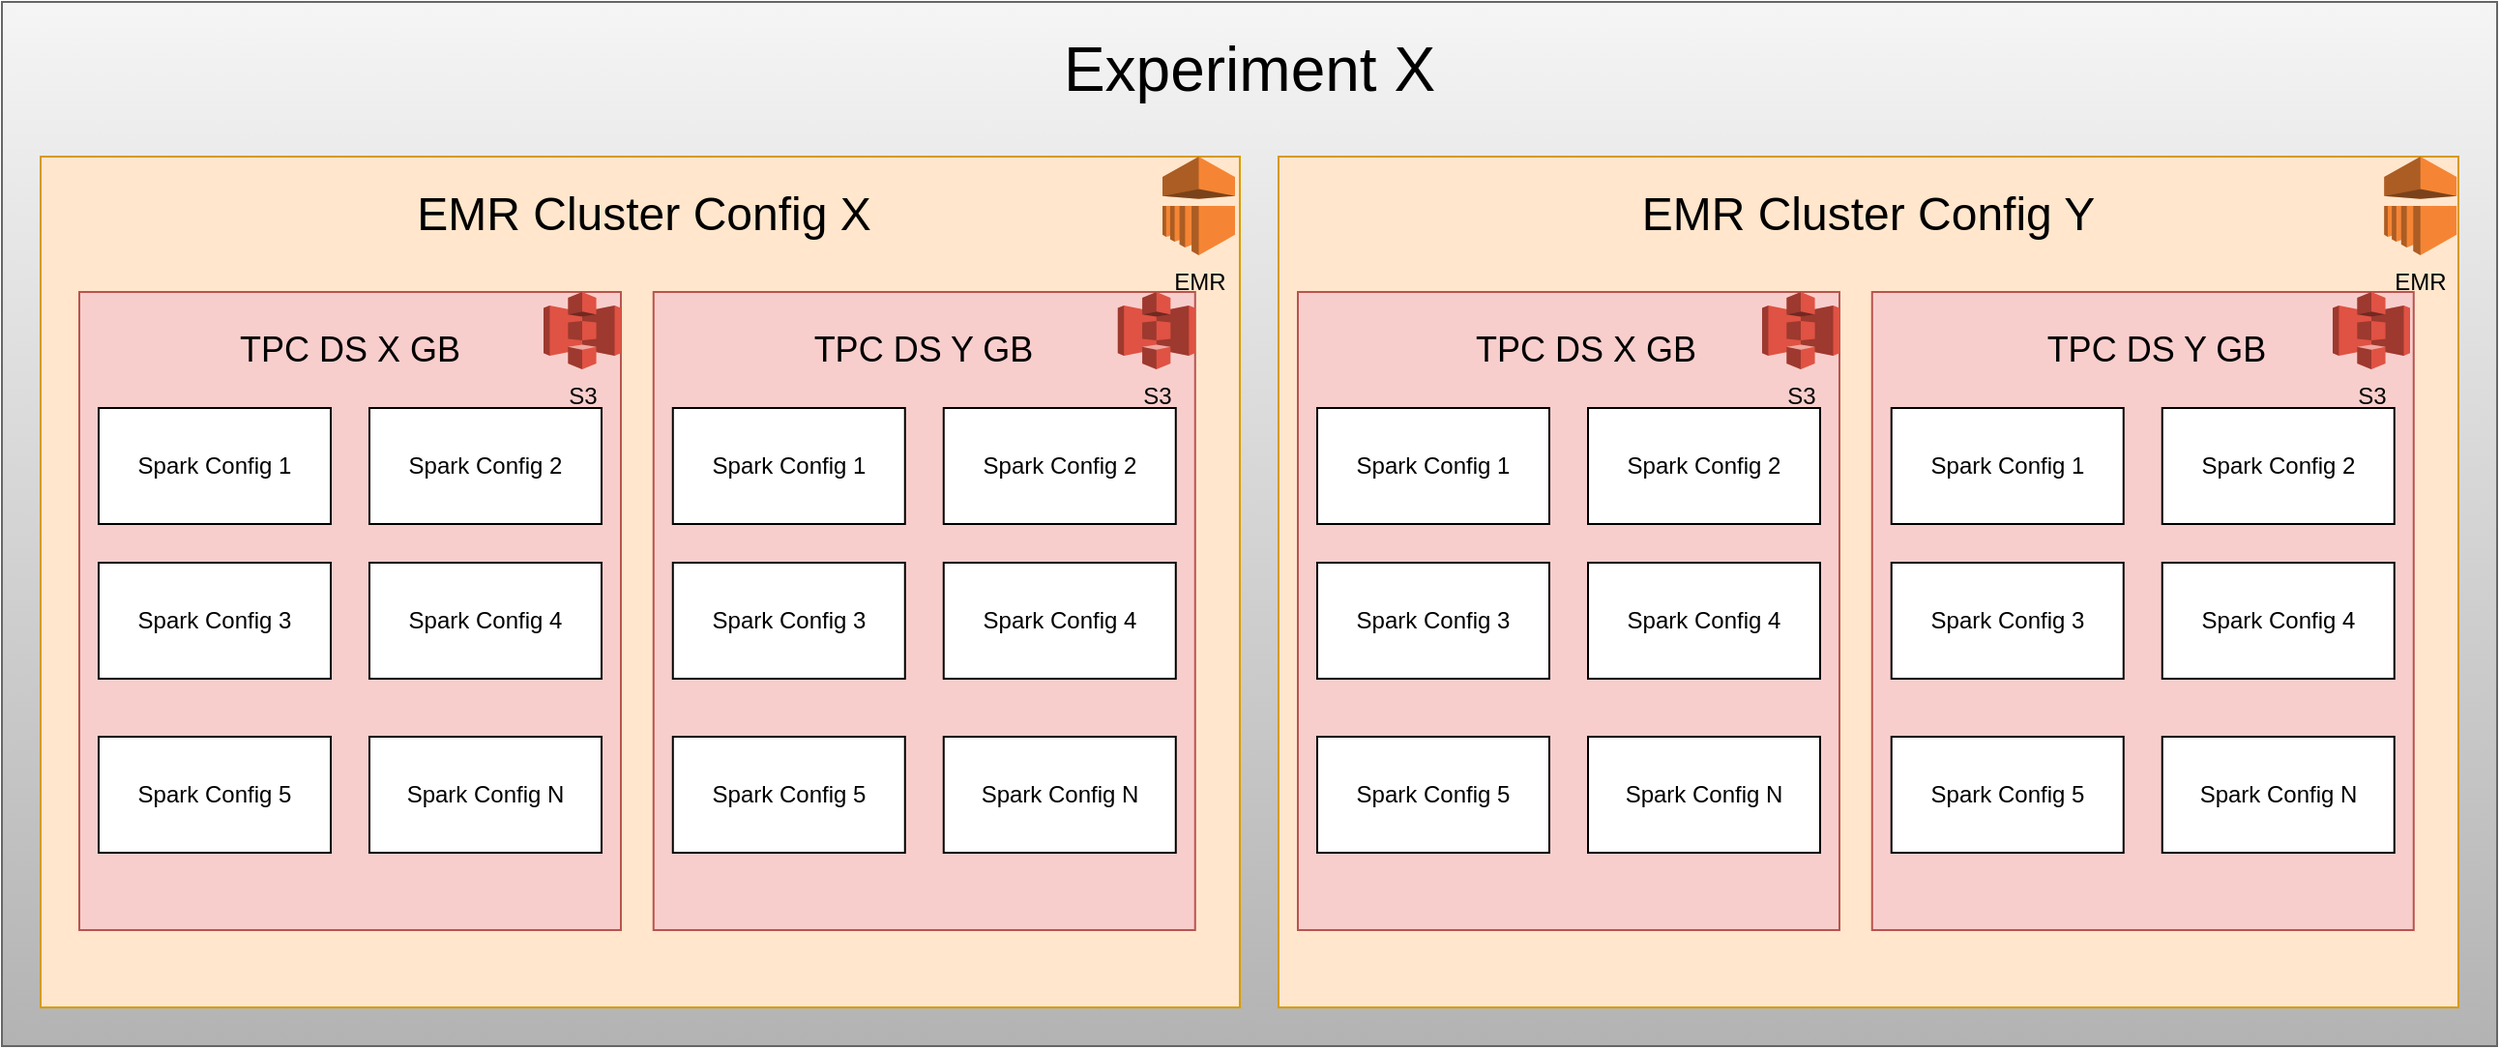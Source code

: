 <mxfile version="14.5.1" type="device"><diagram id="aBqXI-XEQjxkjBs0uVXz" name="Page-1"><mxGraphModel dx="1718" dy="651" grid="1" gridSize="10" guides="1" tooltips="1" connect="1" arrows="1" fold="1" page="1" pageScale="1" pageWidth="850" pageHeight="1100" math="0" shadow="0"><root><mxCell id="0"/><mxCell id="1" parent="0"/><mxCell id="s_fP7KTSvI_QpwckHDuU-19" value="" style="rounded=0;whiteSpace=wrap;html=1;gradientColor=#b3b3b3;fillColor=#f5f5f5;strokeColor=#666666;" vertex="1" parent="1"><mxGeometry x="70" y="670" width="1290" height="540" as="geometry"/></mxCell><mxCell id="s_fP7KTSvI_QpwckHDuU-1" value="" style="rounded=0;whiteSpace=wrap;html=1;fillColor=#ffe6cc;strokeColor=#d79b00;" vertex="1" parent="1"><mxGeometry x="90" y="750" width="620" height="440" as="geometry"/></mxCell><mxCell id="s_fP7KTSvI_QpwckHDuU-2" value="EMR" style="outlineConnect=0;dashed=0;verticalLabelPosition=bottom;verticalAlign=top;align=center;html=1;shape=mxgraph.aws3.emr;fillColor=#F58534;gradientColor=none;" vertex="1" parent="1"><mxGeometry x="670.0" y="750" width="37.5" height="51" as="geometry"/></mxCell><mxCell id="s_fP7KTSvI_QpwckHDuU-4" value="&lt;b&gt;AWS S3&lt;/b&gt;" style="outlineConnect=0;dashed=0;verticalLabelPosition=bottom;verticalAlign=top;align=center;html=1;shape=mxgraph.aws3.s3;fillColor=#E05243;gradientColor=none;" vertex="1" parent="1"><mxGeometry x="623.75" y="830" width="46.25" height="46.5" as="geometry"/></mxCell><mxCell id="s_fP7KTSvI_QpwckHDuU-20" value="&lt;font style=&quot;font-size: 24px&quot;&gt;EMR Cluster Config X&lt;/font&gt;" style="text;html=1;strokeColor=none;fillColor=none;align=center;verticalAlign=middle;whiteSpace=wrap;rounded=0;" vertex="1" parent="1"><mxGeometry x="267.4" y="770" width="270" height="20" as="geometry"/></mxCell><mxCell id="s_fP7KTSvI_QpwckHDuU-21" value="&lt;font style=&quot;font-size: 32px&quot;&gt;Experiment X&lt;/font&gt;" style="text;html=1;strokeColor=none;fillColor=none;align=center;verticalAlign=middle;whiteSpace=wrap;rounded=0;" vertex="1" parent="1"><mxGeometry x="590" y="690" width="250" height="30" as="geometry"/></mxCell><mxCell id="s_fP7KTSvI_QpwckHDuU-23" value="" style="rounded=0;whiteSpace=wrap;html=1;fillColor=#f8cecc;strokeColor=#b85450;" vertex="1" parent="1"><mxGeometry x="110" y="820" width="280" height="330" as="geometry"/></mxCell><mxCell id="s_fP7KTSvI_QpwckHDuU-24" value="" style="rounded=0;whiteSpace=wrap;html=1;fillColor=#f8cecc;strokeColor=#b85450;" vertex="1" parent="1"><mxGeometry x="406.88" y="820" width="280" height="330" as="geometry"/></mxCell><mxCell id="s_fP7KTSvI_QpwckHDuU-25" value="" style="rounded=0;whiteSpace=wrap;html=1;fillColor=#ffe6cc;strokeColor=#d79b00;" vertex="1" parent="1"><mxGeometry x="730" y="750" width="610" height="440" as="geometry"/></mxCell><mxCell id="s_fP7KTSvI_QpwckHDuU-26" value="&lt;font style=&quot;font-size: 18px&quot;&gt;TPC DS X GB&lt;/font&gt;" style="text;html=1;strokeColor=none;fillColor=none;align=center;verticalAlign=middle;whiteSpace=wrap;rounded=0;" vertex="1" parent="1"><mxGeometry x="185" y="840" width="130" height="20" as="geometry"/></mxCell><mxCell id="s_fP7KTSvI_QpwckHDuU-27" value="&lt;font style=&quot;font-size: 18px&quot;&gt;TPC DS Y GB&lt;/font&gt;" style="text;html=1;strokeColor=none;fillColor=none;align=center;verticalAlign=middle;whiteSpace=wrap;rounded=0;" vertex="1" parent="1"><mxGeometry x="485.32" y="840" width="123.12" height="20" as="geometry"/></mxCell><mxCell id="s_fP7KTSvI_QpwckHDuU-28" value="Spark Config 1" style="rounded=0;whiteSpace=wrap;html=1;" vertex="1" parent="1"><mxGeometry x="120" y="880" width="120" height="60" as="geometry"/></mxCell><mxCell id="s_fP7KTSvI_QpwckHDuU-29" value="Spark Config 2" style="rounded=0;whiteSpace=wrap;html=1;" vertex="1" parent="1"><mxGeometry x="260" y="880" width="120" height="60" as="geometry"/></mxCell><mxCell id="s_fP7KTSvI_QpwckHDuU-30" value="Spark Config 3" style="rounded=0;whiteSpace=wrap;html=1;" vertex="1" parent="1"><mxGeometry x="120" y="960" width="120" height="60" as="geometry"/></mxCell><mxCell id="s_fP7KTSvI_QpwckHDuU-31" value="Spark Config 4" style="rounded=0;whiteSpace=wrap;html=1;" vertex="1" parent="1"><mxGeometry x="260" y="960" width="120" height="60" as="geometry"/></mxCell><mxCell id="s_fP7KTSvI_QpwckHDuU-32" value="Spark Config 5" style="rounded=0;whiteSpace=wrap;html=1;" vertex="1" parent="1"><mxGeometry x="120" y="1050" width="120" height="60" as="geometry"/></mxCell><mxCell id="s_fP7KTSvI_QpwckHDuU-33" value="Spark Config N" style="rounded=0;whiteSpace=wrap;html=1;" vertex="1" parent="1"><mxGeometry x="260" y="1050" width="120" height="60" as="geometry"/></mxCell><mxCell id="s_fP7KTSvI_QpwckHDuU-34" value="Spark Config 1&lt;br&gt;" style="rounded=0;whiteSpace=wrap;html=1;" vertex="1" parent="1"><mxGeometry x="416.88" y="880" width="120" height="60" as="geometry"/></mxCell><mxCell id="s_fP7KTSvI_QpwckHDuU-35" value="Spark Config 2" style="rounded=0;whiteSpace=wrap;html=1;" vertex="1" parent="1"><mxGeometry x="556.88" y="880" width="120" height="60" as="geometry"/></mxCell><mxCell id="s_fP7KTSvI_QpwckHDuU-36" value="Spark Config 3" style="rounded=0;whiteSpace=wrap;html=1;" vertex="1" parent="1"><mxGeometry x="416.88" y="960" width="120" height="60" as="geometry"/></mxCell><mxCell id="s_fP7KTSvI_QpwckHDuU-37" value="Spark Config 4" style="rounded=0;whiteSpace=wrap;html=1;" vertex="1" parent="1"><mxGeometry x="556.88" y="960" width="120" height="60" as="geometry"/></mxCell><mxCell id="s_fP7KTSvI_QpwckHDuU-38" value="Spark Config 5" style="rounded=0;whiteSpace=wrap;html=1;" vertex="1" parent="1"><mxGeometry x="416.88" y="1050" width="120" height="60" as="geometry"/></mxCell><mxCell id="s_fP7KTSvI_QpwckHDuU-39" value="Spark Config N" style="rounded=0;whiteSpace=wrap;html=1;" vertex="1" parent="1"><mxGeometry x="556.88" y="1050" width="120" height="60" as="geometry"/></mxCell><mxCell id="s_fP7KTSvI_QpwckHDuU-40" value="&lt;font style=&quot;font-size: 24px&quot;&gt;EMR Cluster Config Y&lt;/font&gt;" style="text;html=1;strokeColor=none;fillColor=none;align=center;verticalAlign=middle;whiteSpace=wrap;rounded=0;" vertex="1" parent="1"><mxGeometry x="890" y="770" width="290" height="20" as="geometry"/></mxCell><mxCell id="s_fP7KTSvI_QpwckHDuU-54" value="" style="rounded=0;whiteSpace=wrap;html=1;fillColor=#f8cecc;strokeColor=#b85450;" vertex="1" parent="1"><mxGeometry x="740" y="820" width="280" height="330" as="geometry"/></mxCell><mxCell id="s_fP7KTSvI_QpwckHDuU-55" value="" style="rounded=0;whiteSpace=wrap;html=1;fillColor=#f8cecc;strokeColor=#b85450;" vertex="1" parent="1"><mxGeometry x="1036.88" y="820" width="280" height="330" as="geometry"/></mxCell><mxCell id="s_fP7KTSvI_QpwckHDuU-56" value="Spark Config 1" style="rounded=0;whiteSpace=wrap;html=1;" vertex="1" parent="1"><mxGeometry x="750" y="880" width="120" height="60" as="geometry"/></mxCell><mxCell id="s_fP7KTSvI_QpwckHDuU-57" value="Spark Config 2" style="rounded=0;whiteSpace=wrap;html=1;" vertex="1" parent="1"><mxGeometry x="890" y="880" width="120" height="60" as="geometry"/></mxCell><mxCell id="s_fP7KTSvI_QpwckHDuU-58" value="Spark Config 3" style="rounded=0;whiteSpace=wrap;html=1;" vertex="1" parent="1"><mxGeometry x="750" y="960" width="120" height="60" as="geometry"/></mxCell><mxCell id="s_fP7KTSvI_QpwckHDuU-59" value="Spark Config 4" style="rounded=0;whiteSpace=wrap;html=1;" vertex="1" parent="1"><mxGeometry x="890" y="960" width="120" height="60" as="geometry"/></mxCell><mxCell id="s_fP7KTSvI_QpwckHDuU-60" value="Spark Config 5" style="rounded=0;whiteSpace=wrap;html=1;" vertex="1" parent="1"><mxGeometry x="750" y="1050" width="120" height="60" as="geometry"/></mxCell><mxCell id="s_fP7KTSvI_QpwckHDuU-61" value="Spark Config N" style="rounded=0;whiteSpace=wrap;html=1;" vertex="1" parent="1"><mxGeometry x="890" y="1050" width="120" height="60" as="geometry"/></mxCell><mxCell id="s_fP7KTSvI_QpwckHDuU-62" value="Spark Config 1&lt;br&gt;" style="rounded=0;whiteSpace=wrap;html=1;" vertex="1" parent="1"><mxGeometry x="1046.88" y="880" width="120" height="60" as="geometry"/></mxCell><mxCell id="s_fP7KTSvI_QpwckHDuU-63" value="Spark Config 2" style="rounded=0;whiteSpace=wrap;html=1;" vertex="1" parent="1"><mxGeometry x="1186.88" y="880" width="120" height="60" as="geometry"/></mxCell><mxCell id="s_fP7KTSvI_QpwckHDuU-64" value="Spark Config 3" style="rounded=0;whiteSpace=wrap;html=1;" vertex="1" parent="1"><mxGeometry x="1046.88" y="960" width="120" height="60" as="geometry"/></mxCell><mxCell id="s_fP7KTSvI_QpwckHDuU-65" value="Spark Config 4" style="rounded=0;whiteSpace=wrap;html=1;" vertex="1" parent="1"><mxGeometry x="1186.88" y="960" width="120" height="60" as="geometry"/></mxCell><mxCell id="s_fP7KTSvI_QpwckHDuU-66" value="Spark Config 5" style="rounded=0;whiteSpace=wrap;html=1;" vertex="1" parent="1"><mxGeometry x="1046.88" y="1050" width="120" height="60" as="geometry"/></mxCell><mxCell id="s_fP7KTSvI_QpwckHDuU-67" value="Spark Config N" style="rounded=0;whiteSpace=wrap;html=1;" vertex="1" parent="1"><mxGeometry x="1186.88" y="1050" width="120" height="60" as="geometry"/></mxCell><mxCell id="s_fP7KTSvI_QpwckHDuU-68" value="&lt;font style=&quot;font-size: 18px&quot;&gt;TPC DS X GB&lt;/font&gt;" style="text;html=1;strokeColor=none;fillColor=none;align=center;verticalAlign=middle;whiteSpace=wrap;rounded=0;" vertex="1" parent="1"><mxGeometry x="820" y="840" width="138.44" height="20" as="geometry"/></mxCell><mxCell id="s_fP7KTSvI_QpwckHDuU-69" value="&lt;font style=&quot;font-size: 18px&quot;&gt;TPC DS Y GB&lt;/font&gt;" style="text;html=1;strokeColor=none;fillColor=none;align=center;verticalAlign=middle;whiteSpace=wrap;rounded=0;" vertex="1" parent="1"><mxGeometry x="1118.44" y="840" width="131.56" height="20" as="geometry"/></mxCell><mxCell id="s_fP7KTSvI_QpwckHDuU-70" value="" style="shape=image;verticalLabelPosition=bottom;labelBackgroundColor=#ffffff;verticalAlign=top;aspect=fixed;imageAspect=0;image=http://spark.apache.org/images/spark-logo-trademark.png;" vertex="1" parent="1"><mxGeometry x="338.4" y="917.87" width="41.6" height="22.13" as="geometry"/></mxCell><mxCell id="s_fP7KTSvI_QpwckHDuU-73" value="S3" style="outlineConnect=0;dashed=0;verticalLabelPosition=bottom;verticalAlign=top;align=center;html=1;shape=mxgraph.aws3.s3;fillColor=#E05243;gradientColor=none;" vertex="1" parent="1"><mxGeometry x="350" y="820" width="40" height="40" as="geometry"/></mxCell><mxCell id="s_fP7KTSvI_QpwckHDuU-74" value="S3" style="outlineConnect=0;dashed=0;verticalLabelPosition=bottom;verticalAlign=top;align=center;html=1;shape=mxgraph.aws3.s3;fillColor=#E05243;gradientColor=none;" vertex="1" parent="1"><mxGeometry x="646.88" y="820" width="40" height="40" as="geometry"/></mxCell><mxCell id="s_fP7KTSvI_QpwckHDuU-75" value="S3" style="outlineConnect=0;dashed=0;verticalLabelPosition=bottom;verticalAlign=top;align=center;html=1;shape=mxgraph.aws3.s3;fillColor=#E05243;gradientColor=none;" vertex="1" parent="1"><mxGeometry x="980" y="820" width="40" height="40" as="geometry"/></mxCell><mxCell id="s_fP7KTSvI_QpwckHDuU-76" value="S3" style="outlineConnect=0;dashed=0;verticalLabelPosition=bottom;verticalAlign=top;align=center;html=1;shape=mxgraph.aws3.s3;fillColor=#E05243;gradientColor=none;" vertex="1" parent="1"><mxGeometry x="1275" y="820" width="40" height="40" as="geometry"/></mxCell><mxCell id="s_fP7KTSvI_QpwckHDuU-77" value="EMR" style="outlineConnect=0;dashed=0;verticalLabelPosition=bottom;verticalAlign=top;align=center;html=1;shape=mxgraph.aws3.emr;fillColor=#F58534;gradientColor=none;" vertex="1" parent="1"><mxGeometry x="1301.6" y="750" width="37.5" height="51" as="geometry"/></mxCell><mxCell id="s_fP7KTSvI_QpwckHDuU-78" value="" style="shape=image;verticalLabelPosition=bottom;labelBackgroundColor=#ffffff;verticalAlign=top;aspect=fixed;imageAspect=0;image=http://spark.apache.org/images/spark-logo-trademark.png;" vertex="1" parent="1"><mxGeometry x="198.4" y="917.87" width="41.6" height="22.13" as="geometry"/></mxCell><mxCell id="s_fP7KTSvI_QpwckHDuU-79" value="" style="shape=image;verticalLabelPosition=bottom;labelBackgroundColor=#ffffff;verticalAlign=top;aspect=fixed;imageAspect=0;image=http://spark.apache.org/images/spark-logo-trademark.png;" vertex="1" parent="1"><mxGeometry x="198.4" y="997.87" width="41.6" height="22.13" as="geometry"/></mxCell><mxCell id="s_fP7KTSvI_QpwckHDuU-80" value="" style="shape=image;verticalLabelPosition=bottom;labelBackgroundColor=#ffffff;verticalAlign=top;aspect=fixed;imageAspect=0;image=http://spark.apache.org/images/spark-logo-trademark.png;" vertex="1" parent="1"><mxGeometry x="338.4" y="997.87" width="41.6" height="22.13" as="geometry"/></mxCell><mxCell id="s_fP7KTSvI_QpwckHDuU-81" value="" style="shape=image;verticalLabelPosition=bottom;labelBackgroundColor=#ffffff;verticalAlign=top;aspect=fixed;imageAspect=0;image=http://spark.apache.org/images/spark-logo-trademark.png;" vertex="1" parent="1"><mxGeometry x="495.28" y="917.87" width="41.6" height="22.13" as="geometry"/></mxCell><mxCell id="s_fP7KTSvI_QpwckHDuU-82" value="" style="shape=image;verticalLabelPosition=bottom;labelBackgroundColor=#ffffff;verticalAlign=top;aspect=fixed;imageAspect=0;image=http://spark.apache.org/images/spark-logo-trademark.png;" vertex="1" parent="1"><mxGeometry x="198.4" y="1087.87" width="41.6" height="22.13" as="geometry"/></mxCell><mxCell id="s_fP7KTSvI_QpwckHDuU-83" value="" style="shape=image;verticalLabelPosition=bottom;labelBackgroundColor=#ffffff;verticalAlign=top;aspect=fixed;imageAspect=0;image=http://spark.apache.org/images/spark-logo-trademark.png;" vertex="1" parent="1"><mxGeometry x="338.4" y="1087.87" width="41.6" height="22.13" as="geometry"/></mxCell><mxCell id="s_fP7KTSvI_QpwckHDuU-84" value="" style="shape=image;verticalLabelPosition=bottom;labelBackgroundColor=#ffffff;verticalAlign=top;aspect=fixed;imageAspect=0;image=http://spark.apache.org/images/spark-logo-trademark.png;" vertex="1" parent="1"><mxGeometry x="635.28" y="917.87" width="41.6" height="22.13" as="geometry"/></mxCell><mxCell id="s_fP7KTSvI_QpwckHDuU-85" value="" style="shape=image;verticalLabelPosition=bottom;labelBackgroundColor=#ffffff;verticalAlign=top;aspect=fixed;imageAspect=0;image=http://spark.apache.org/images/spark-logo-trademark.png;" vertex="1" parent="1"><mxGeometry x="635.28" y="997.87" width="41.6" height="22.13" as="geometry"/></mxCell><mxCell id="s_fP7KTSvI_QpwckHDuU-86" value="" style="shape=image;verticalLabelPosition=bottom;labelBackgroundColor=#ffffff;verticalAlign=top;aspect=fixed;imageAspect=0;image=http://spark.apache.org/images/spark-logo-trademark.png;" vertex="1" parent="1"><mxGeometry x="635.28" y="1087.87" width="41.6" height="22.13" as="geometry"/></mxCell><mxCell id="s_fP7KTSvI_QpwckHDuU-87" value="" style="shape=image;verticalLabelPosition=bottom;labelBackgroundColor=#ffffff;verticalAlign=top;aspect=fixed;imageAspect=0;image=http://spark.apache.org/images/spark-logo-trademark.png;" vertex="1" parent="1"><mxGeometry x="495.28" y="1087.87" width="41.6" height="22.13" as="geometry"/></mxCell><mxCell id="s_fP7KTSvI_QpwckHDuU-88" value="" style="shape=image;verticalLabelPosition=bottom;labelBackgroundColor=#ffffff;verticalAlign=top;aspect=fixed;imageAspect=0;image=http://spark.apache.org/images/spark-logo-trademark.png;" vertex="1" parent="1"><mxGeometry x="495.8" y="997.87" width="41.6" height="22.13" as="geometry"/></mxCell><mxCell id="s_fP7KTSvI_QpwckHDuU-89" value="" style="shape=image;verticalLabelPosition=bottom;labelBackgroundColor=#ffffff;verticalAlign=top;aspect=fixed;imageAspect=0;image=http://spark.apache.org/images/spark-logo-trademark.png;" vertex="1" parent="1"><mxGeometry x="828.4" y="917.87" width="41.6" height="22.13" as="geometry"/></mxCell><mxCell id="s_fP7KTSvI_QpwckHDuU-90" value="" style="shape=image;verticalLabelPosition=bottom;labelBackgroundColor=#ffffff;verticalAlign=top;aspect=fixed;imageAspect=0;image=http://spark.apache.org/images/spark-logo-trademark.png;" vertex="1" parent="1"><mxGeometry x="828.4" y="1087.87" width="41.6" height="22.13" as="geometry"/></mxCell><mxCell id="s_fP7KTSvI_QpwckHDuU-91" value="" style="shape=image;verticalLabelPosition=bottom;labelBackgroundColor=#ffffff;verticalAlign=top;aspect=fixed;imageAspect=0;image=http://spark.apache.org/images/spark-logo-trademark.png;" vertex="1" parent="1"><mxGeometry x="828.4" y="997.87" width="41.6" height="22.13" as="geometry"/></mxCell><mxCell id="s_fP7KTSvI_QpwckHDuU-92" value="" style="shape=image;verticalLabelPosition=bottom;labelBackgroundColor=#ffffff;verticalAlign=top;aspect=fixed;imageAspect=0;image=http://spark.apache.org/images/spark-logo-trademark.png;" vertex="1" parent="1"><mxGeometry x="968.4" y="915.74" width="41.6" height="22.13" as="geometry"/></mxCell><mxCell id="s_fP7KTSvI_QpwckHDuU-93" value="" style="shape=image;verticalLabelPosition=bottom;labelBackgroundColor=#ffffff;verticalAlign=top;aspect=fixed;imageAspect=0;image=http://spark.apache.org/images/spark-logo-trademark.png;" vertex="1" parent="1"><mxGeometry x="968.4" y="997.87" width="41.6" height="22.13" as="geometry"/></mxCell><mxCell id="s_fP7KTSvI_QpwckHDuU-94" value="" style="shape=image;verticalLabelPosition=bottom;labelBackgroundColor=#ffffff;verticalAlign=top;aspect=fixed;imageAspect=0;image=http://spark.apache.org/images/spark-logo-trademark.png;" vertex="1" parent="1"><mxGeometry x="968.4" y="1087.87" width="41.6" height="22.13" as="geometry"/></mxCell><mxCell id="s_fP7KTSvI_QpwckHDuU-95" value="" style="shape=image;verticalLabelPosition=bottom;labelBackgroundColor=#ffffff;verticalAlign=top;aspect=fixed;imageAspect=0;image=http://spark.apache.org/images/spark-logo-trademark.png;" vertex="1" parent="1"><mxGeometry x="1125.28" y="915.74" width="41.6" height="22.13" as="geometry"/></mxCell><mxCell id="s_fP7KTSvI_QpwckHDuU-96" value="" style="shape=image;verticalLabelPosition=bottom;labelBackgroundColor=#ffffff;verticalAlign=top;aspect=fixed;imageAspect=0;image=http://spark.apache.org/images/spark-logo-trademark.png;" vertex="1" parent="1"><mxGeometry x="1265.28" y="915.74" width="41.6" height="22.13" as="geometry"/></mxCell><mxCell id="s_fP7KTSvI_QpwckHDuU-97" value="" style="shape=image;verticalLabelPosition=bottom;labelBackgroundColor=#ffffff;verticalAlign=top;aspect=fixed;imageAspect=0;image=http://spark.apache.org/images/spark-logo-trademark.png;" vertex="1" parent="1"><mxGeometry x="1125.28" y="997.87" width="41.6" height="22.13" as="geometry"/></mxCell><mxCell id="s_fP7KTSvI_QpwckHDuU-98" value="" style="shape=image;verticalLabelPosition=bottom;labelBackgroundColor=#ffffff;verticalAlign=top;aspect=fixed;imageAspect=0;image=http://spark.apache.org/images/spark-logo-trademark.png;" vertex="1" parent="1"><mxGeometry x="1265.28" y="997.87" width="41.6" height="22.13" as="geometry"/></mxCell><mxCell id="s_fP7KTSvI_QpwckHDuU-99" value="" style="shape=image;verticalLabelPosition=bottom;labelBackgroundColor=#ffffff;verticalAlign=top;aspect=fixed;imageAspect=0;image=http://spark.apache.org/images/spark-logo-trademark.png;" vertex="1" parent="1"><mxGeometry x="1125.28" y="1087.87" width="41.6" height="22.13" as="geometry"/></mxCell><mxCell id="s_fP7KTSvI_QpwckHDuU-100" value="" style="shape=image;verticalLabelPosition=bottom;labelBackgroundColor=#ffffff;verticalAlign=top;aspect=fixed;imageAspect=0;image=http://spark.apache.org/images/spark-logo-trademark.png;" vertex="1" parent="1"><mxGeometry x="1260" y="1087.87" width="41.6" height="22.13" as="geometry"/></mxCell></root></mxGraphModel></diagram></mxfile>